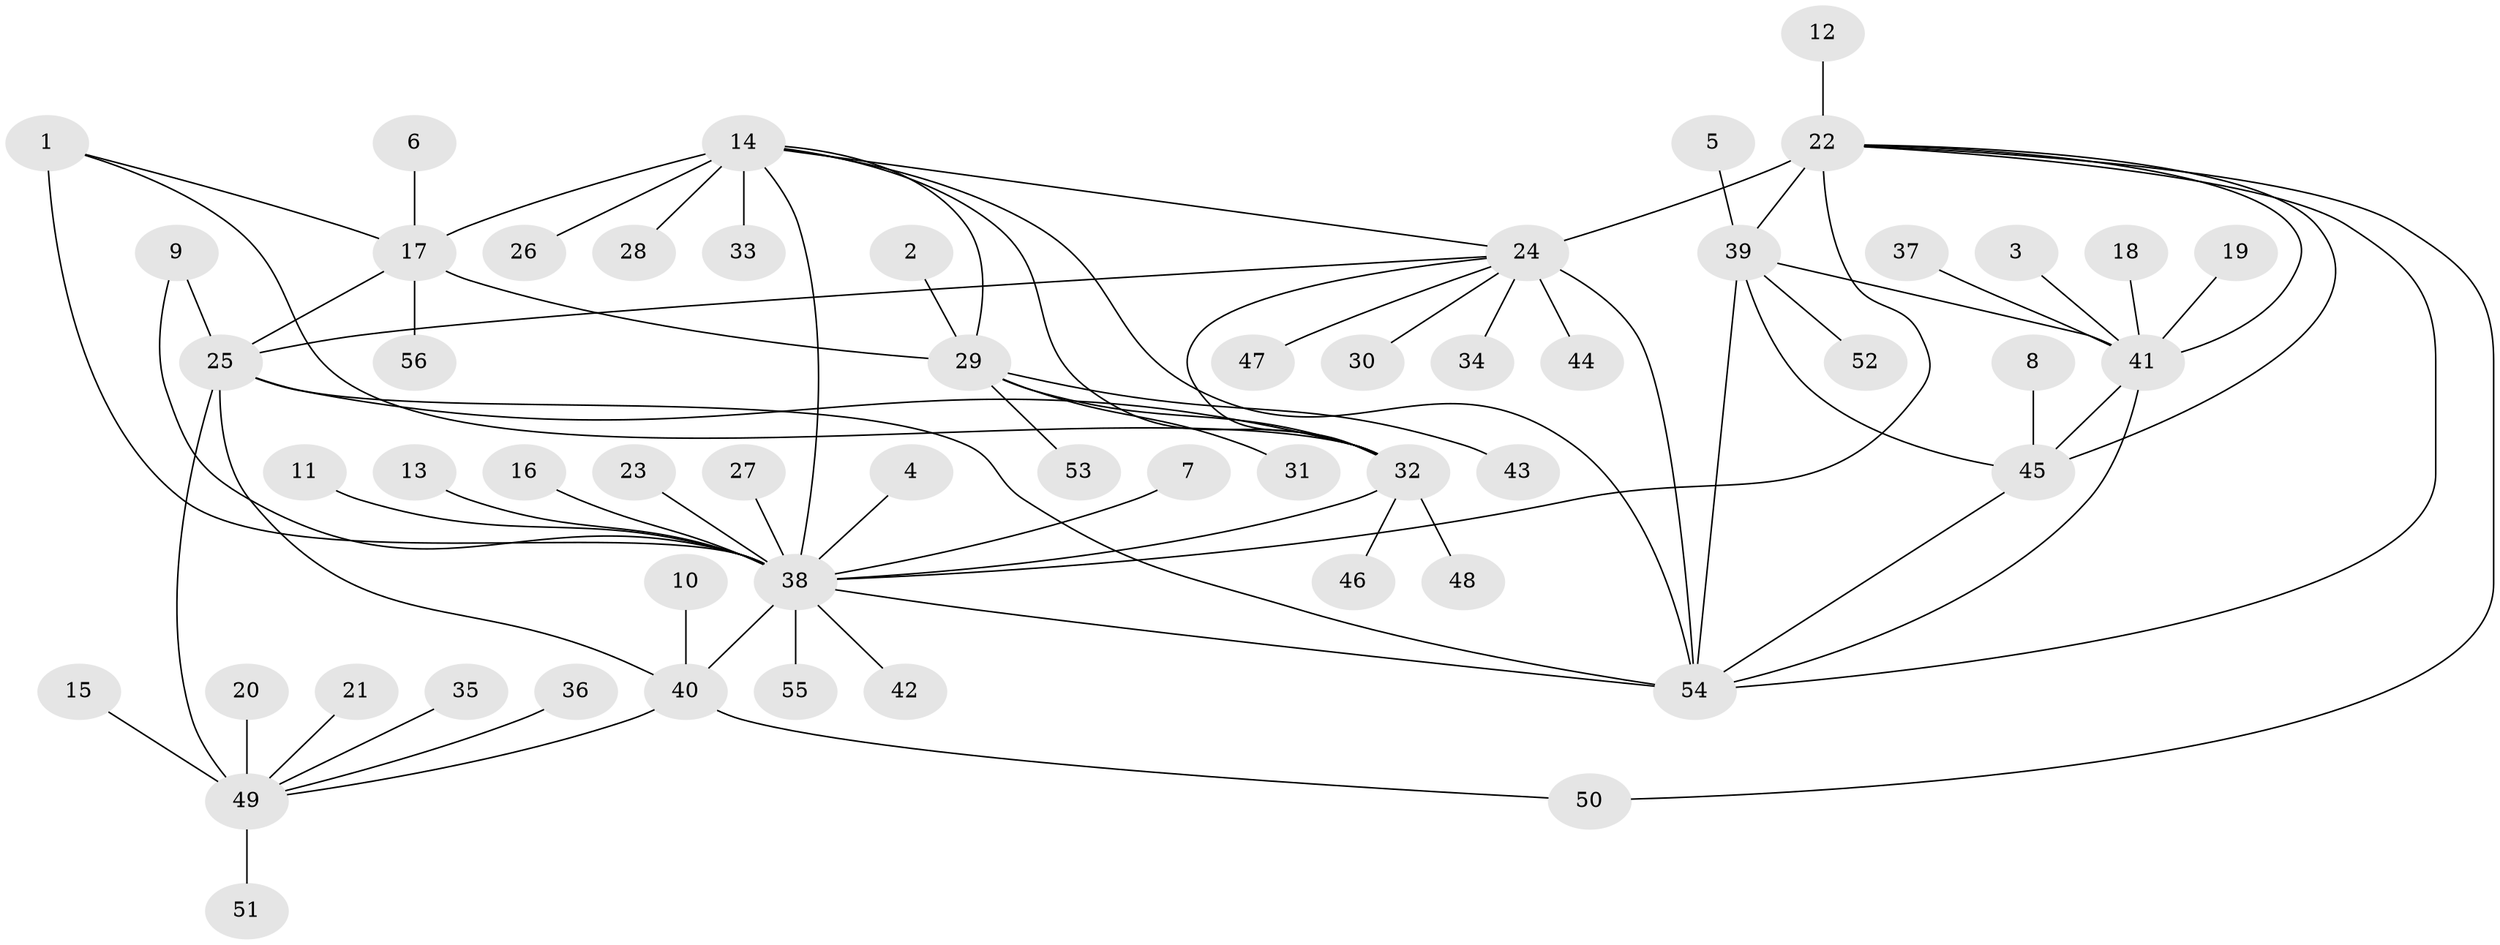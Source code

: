 // original degree distribution, {11: 0.018018018018018018, 7: 0.02702702702702703, 5: 0.036036036036036036, 9: 0.036036036036036036, 4: 0.018018018018018018, 10: 0.02702702702702703, 8: 0.04504504504504504, 6: 0.04504504504504504, 1: 0.5945945945945946, 2: 0.14414414414414414, 3: 0.009009009009009009}
// Generated by graph-tools (version 1.1) at 2025/50/03/09/25 03:50:41]
// undirected, 56 vertices, 78 edges
graph export_dot {
graph [start="1"]
  node [color=gray90,style=filled];
  1;
  2;
  3;
  4;
  5;
  6;
  7;
  8;
  9;
  10;
  11;
  12;
  13;
  14;
  15;
  16;
  17;
  18;
  19;
  20;
  21;
  22;
  23;
  24;
  25;
  26;
  27;
  28;
  29;
  30;
  31;
  32;
  33;
  34;
  35;
  36;
  37;
  38;
  39;
  40;
  41;
  42;
  43;
  44;
  45;
  46;
  47;
  48;
  49;
  50;
  51;
  52;
  53;
  54;
  55;
  56;
  1 -- 17 [weight=1.0];
  1 -- 32 [weight=1.0];
  1 -- 38 [weight=3.0];
  2 -- 29 [weight=1.0];
  3 -- 41 [weight=1.0];
  4 -- 38 [weight=1.0];
  5 -- 39 [weight=1.0];
  6 -- 17 [weight=1.0];
  7 -- 38 [weight=1.0];
  8 -- 45 [weight=1.0];
  9 -- 25 [weight=1.0];
  9 -- 38 [weight=1.0];
  10 -- 40 [weight=1.0];
  11 -- 38 [weight=1.0];
  12 -- 22 [weight=1.0];
  13 -- 38 [weight=1.0];
  14 -- 17 [weight=3.0];
  14 -- 24 [weight=1.0];
  14 -- 26 [weight=1.0];
  14 -- 28 [weight=1.0];
  14 -- 29 [weight=1.0];
  14 -- 32 [weight=1.0];
  14 -- 33 [weight=1.0];
  14 -- 38 [weight=1.0];
  14 -- 54 [weight=1.0];
  15 -- 49 [weight=1.0];
  16 -- 38 [weight=1.0];
  17 -- 25 [weight=1.0];
  17 -- 29 [weight=3.0];
  17 -- 56 [weight=1.0];
  18 -- 41 [weight=1.0];
  19 -- 41 [weight=1.0];
  20 -- 49 [weight=1.0];
  21 -- 49 [weight=1.0];
  22 -- 24 [weight=4.0];
  22 -- 38 [weight=1.0];
  22 -- 39 [weight=1.0];
  22 -- 41 [weight=1.0];
  22 -- 45 [weight=1.0];
  22 -- 50 [weight=1.0];
  22 -- 54 [weight=1.0];
  23 -- 38 [weight=1.0];
  24 -- 25 [weight=1.0];
  24 -- 30 [weight=1.0];
  24 -- 32 [weight=1.0];
  24 -- 34 [weight=1.0];
  24 -- 44 [weight=1.0];
  24 -- 47 [weight=1.0];
  24 -- 54 [weight=1.0];
  25 -- 32 [weight=1.0];
  25 -- 40 [weight=3.0];
  25 -- 49 [weight=3.0];
  25 -- 54 [weight=1.0];
  27 -- 38 [weight=1.0];
  29 -- 31 [weight=1.0];
  29 -- 32 [weight=1.0];
  29 -- 43 [weight=1.0];
  29 -- 53 [weight=1.0];
  32 -- 38 [weight=3.0];
  32 -- 46 [weight=1.0];
  32 -- 48 [weight=1.0];
  35 -- 49 [weight=1.0];
  36 -- 49 [weight=1.0];
  37 -- 41 [weight=1.0];
  38 -- 40 [weight=1.0];
  38 -- 42 [weight=1.0];
  38 -- 54 [weight=1.0];
  38 -- 55 [weight=1.0];
  39 -- 41 [weight=1.0];
  39 -- 45 [weight=1.0];
  39 -- 52 [weight=1.0];
  39 -- 54 [weight=1.0];
  40 -- 49 [weight=1.0];
  40 -- 50 [weight=1.0];
  41 -- 45 [weight=1.0];
  41 -- 54 [weight=1.0];
  45 -- 54 [weight=1.0];
  49 -- 51 [weight=1.0];
}
